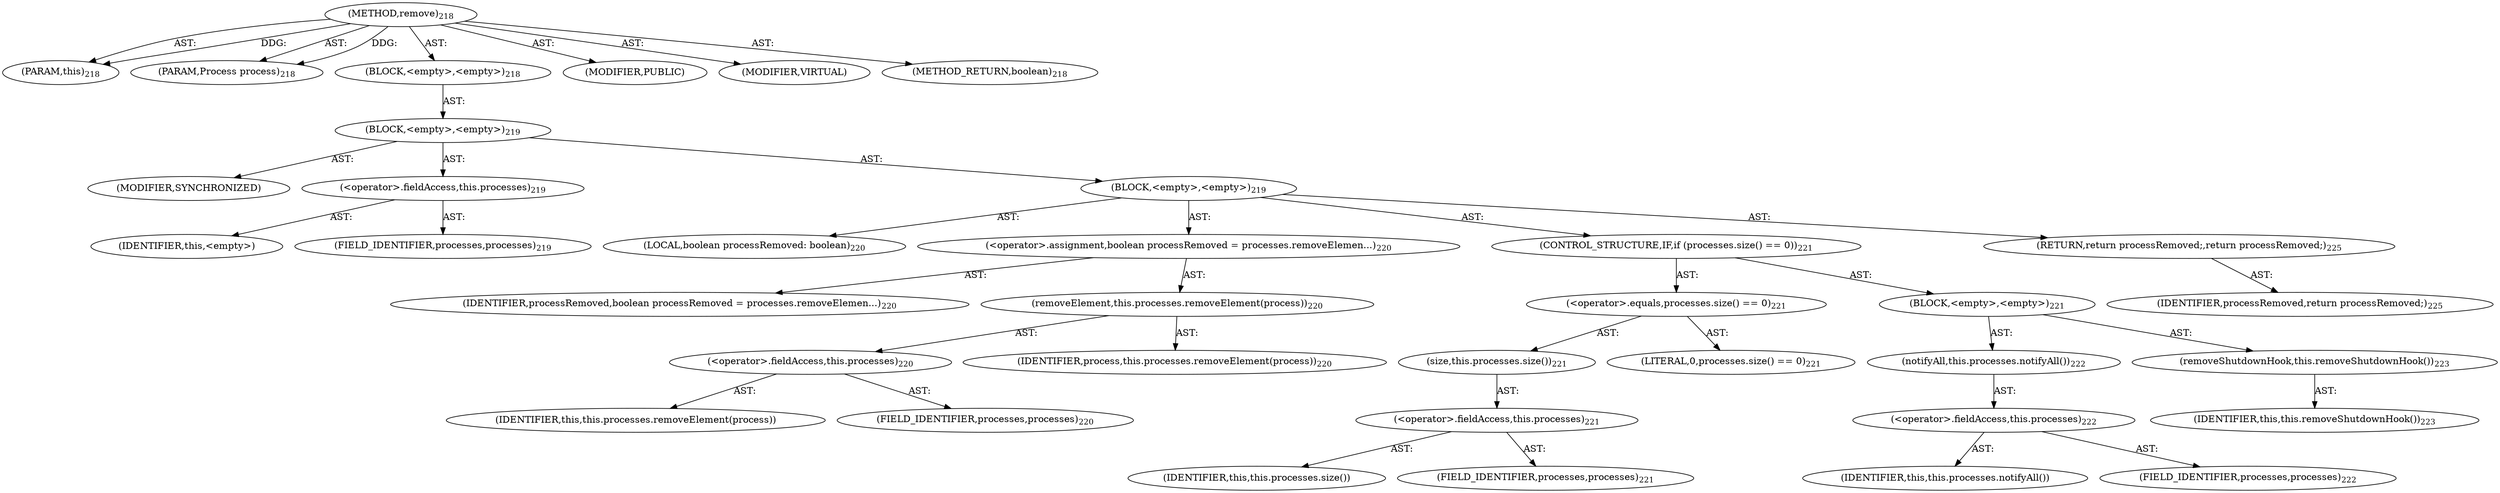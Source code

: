 digraph "remove" {  
"111669149704" [label = <(METHOD,remove)<SUB>218</SUB>> ]
"115964116997" [label = <(PARAM,this)<SUB>218</SUB>> ]
"115964117004" [label = <(PARAM,Process process)<SUB>218</SUB>> ]
"25769803802" [label = <(BLOCK,&lt;empty&gt;,&lt;empty&gt;)<SUB>218</SUB>> ]
"25769803803" [label = <(BLOCK,&lt;empty&gt;,&lt;empty&gt;)<SUB>219</SUB>> ]
"133143986200" [label = <(MODIFIER,SYNCHRONIZED)> ]
"30064771162" [label = <(&lt;operator&gt;.fieldAccess,this.processes)<SUB>219</SUB>> ]
"68719476794" [label = <(IDENTIFIER,this,&lt;empty&gt;)> ]
"55834574882" [label = <(FIELD_IDENTIFIER,processes,processes)<SUB>219</SUB>> ]
"25769803804" [label = <(BLOCK,&lt;empty&gt;,&lt;empty&gt;)<SUB>219</SUB>> ]
"94489280516" [label = <(LOCAL,boolean processRemoved: boolean)<SUB>220</SUB>> ]
"30064771163" [label = <(&lt;operator&gt;.assignment,boolean processRemoved = processes.removeElemen...)<SUB>220</SUB>> ]
"68719476795" [label = <(IDENTIFIER,processRemoved,boolean processRemoved = processes.removeElemen...)<SUB>220</SUB>> ]
"30064771164" [label = <(removeElement,this.processes.removeElement(process))<SUB>220</SUB>> ]
"30064771165" [label = <(&lt;operator&gt;.fieldAccess,this.processes)<SUB>220</SUB>> ]
"68719476796" [label = <(IDENTIFIER,this,this.processes.removeElement(process))> ]
"55834574883" [label = <(FIELD_IDENTIFIER,processes,processes)<SUB>220</SUB>> ]
"68719476797" [label = <(IDENTIFIER,process,this.processes.removeElement(process))<SUB>220</SUB>> ]
"47244640272" [label = <(CONTROL_STRUCTURE,IF,if (processes.size() == 0))<SUB>221</SUB>> ]
"30064771166" [label = <(&lt;operator&gt;.equals,processes.size() == 0)<SUB>221</SUB>> ]
"30064771167" [label = <(size,this.processes.size())<SUB>221</SUB>> ]
"30064771168" [label = <(&lt;operator&gt;.fieldAccess,this.processes)<SUB>221</SUB>> ]
"68719476798" [label = <(IDENTIFIER,this,this.processes.size())> ]
"55834574884" [label = <(FIELD_IDENTIFIER,processes,processes)<SUB>221</SUB>> ]
"90194313232" [label = <(LITERAL,0,processes.size() == 0)<SUB>221</SUB>> ]
"25769803805" [label = <(BLOCK,&lt;empty&gt;,&lt;empty&gt;)<SUB>221</SUB>> ]
"30064771169" [label = <(notifyAll,this.processes.notifyAll())<SUB>222</SUB>> ]
"30064771170" [label = <(&lt;operator&gt;.fieldAccess,this.processes)<SUB>222</SUB>> ]
"68719476799" [label = <(IDENTIFIER,this,this.processes.notifyAll())> ]
"55834574885" [label = <(FIELD_IDENTIFIER,processes,processes)<SUB>222</SUB>> ]
"30064771171" [label = <(removeShutdownHook,this.removeShutdownHook())<SUB>223</SUB>> ]
"68719476742" [label = <(IDENTIFIER,this,this.removeShutdownHook())<SUB>223</SUB>> ]
"146028888066" [label = <(RETURN,return processRemoved;,return processRemoved;)<SUB>225</SUB>> ]
"68719476800" [label = <(IDENTIFIER,processRemoved,return processRemoved;)<SUB>225</SUB>> ]
"133143986201" [label = <(MODIFIER,PUBLIC)> ]
"133143986202" [label = <(MODIFIER,VIRTUAL)> ]
"128849018888" [label = <(METHOD_RETURN,boolean)<SUB>218</SUB>> ]
  "111669149704" -> "115964116997"  [ label = "AST: "] 
  "111669149704" -> "115964117004"  [ label = "AST: "] 
  "111669149704" -> "25769803802"  [ label = "AST: "] 
  "111669149704" -> "133143986201"  [ label = "AST: "] 
  "111669149704" -> "133143986202"  [ label = "AST: "] 
  "111669149704" -> "128849018888"  [ label = "AST: "] 
  "25769803802" -> "25769803803"  [ label = "AST: "] 
  "25769803803" -> "133143986200"  [ label = "AST: "] 
  "25769803803" -> "30064771162"  [ label = "AST: "] 
  "25769803803" -> "25769803804"  [ label = "AST: "] 
  "30064771162" -> "68719476794"  [ label = "AST: "] 
  "30064771162" -> "55834574882"  [ label = "AST: "] 
  "25769803804" -> "94489280516"  [ label = "AST: "] 
  "25769803804" -> "30064771163"  [ label = "AST: "] 
  "25769803804" -> "47244640272"  [ label = "AST: "] 
  "25769803804" -> "146028888066"  [ label = "AST: "] 
  "30064771163" -> "68719476795"  [ label = "AST: "] 
  "30064771163" -> "30064771164"  [ label = "AST: "] 
  "30064771164" -> "30064771165"  [ label = "AST: "] 
  "30064771164" -> "68719476797"  [ label = "AST: "] 
  "30064771165" -> "68719476796"  [ label = "AST: "] 
  "30064771165" -> "55834574883"  [ label = "AST: "] 
  "47244640272" -> "30064771166"  [ label = "AST: "] 
  "47244640272" -> "25769803805"  [ label = "AST: "] 
  "30064771166" -> "30064771167"  [ label = "AST: "] 
  "30064771166" -> "90194313232"  [ label = "AST: "] 
  "30064771167" -> "30064771168"  [ label = "AST: "] 
  "30064771168" -> "68719476798"  [ label = "AST: "] 
  "30064771168" -> "55834574884"  [ label = "AST: "] 
  "25769803805" -> "30064771169"  [ label = "AST: "] 
  "25769803805" -> "30064771171"  [ label = "AST: "] 
  "30064771169" -> "30064771170"  [ label = "AST: "] 
  "30064771170" -> "68719476799"  [ label = "AST: "] 
  "30064771170" -> "55834574885"  [ label = "AST: "] 
  "30064771171" -> "68719476742"  [ label = "AST: "] 
  "146028888066" -> "68719476800"  [ label = "AST: "] 
  "111669149704" -> "115964116997"  [ label = "DDG: "] 
  "111669149704" -> "115964117004"  [ label = "DDG: "] 
}
